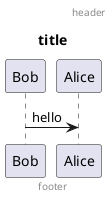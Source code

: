 {
  "sha1": "6sbmbqbkmtf7xj5hkawj93zir9o12vi",
  "insertion": {
    "when": "2024-05-30T20:48:21.038Z",
    "url": "http://wiki.plantuml.net/site/style-evolution",
    "user": "plantuml@gmail.com"
  }
}
@startuml
skinparam useBetaStyle true
title title
Bob -> Alice : hello
footer footer
header header
@enduml

